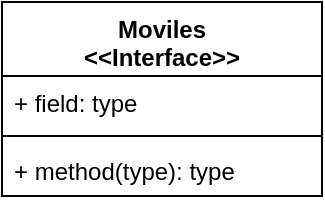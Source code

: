 <mxfile version="11.1.1" type="device"><diagram id="yoMpDMCcUmjJN4zVUWrQ" name="Page-1"><mxGraphModel dx="1342" dy="654" grid="1" gridSize="10" guides="1" tooltips="1" connect="1" arrows="1" fold="1" page="1" pageScale="1" pageWidth="827" pageHeight="1169" math="0" shadow="0"><root><mxCell id="0"/><mxCell id="1" parent="0"/><mxCell id="R3fQeO5sOxD5xzXBB9im-1" value="Moviles&#10;&lt;&lt;Interface&gt;&gt;" style="swimlane;fontStyle=1;align=center;verticalAlign=top;childLayout=stackLayout;horizontal=1;startSize=37;horizontalStack=0;resizeParent=1;resizeParentMax=0;resizeLast=0;collapsible=1;marginBottom=0;" vertex="1" parent="1"><mxGeometry x="40" y="96" width="160" height="97" as="geometry"/></mxCell><mxCell id="R3fQeO5sOxD5xzXBB9im-2" value="+ field: type" style="text;strokeColor=none;fillColor=none;align=left;verticalAlign=top;spacingLeft=4;spacingRight=4;overflow=hidden;rotatable=0;points=[[0,0.5],[1,0.5]];portConstraint=eastwest;" vertex="1" parent="R3fQeO5sOxD5xzXBB9im-1"><mxGeometry y="37" width="160" height="26" as="geometry"/></mxCell><mxCell id="R3fQeO5sOxD5xzXBB9im-3" value="" style="line;strokeWidth=1;fillColor=none;align=left;verticalAlign=middle;spacingTop=-1;spacingLeft=3;spacingRight=3;rotatable=0;labelPosition=right;points=[];portConstraint=eastwest;" vertex="1" parent="R3fQeO5sOxD5xzXBB9im-1"><mxGeometry y="63" width="160" height="8" as="geometry"/></mxCell><mxCell id="R3fQeO5sOxD5xzXBB9im-4" value="+ method(type): type" style="text;strokeColor=none;fillColor=none;align=left;verticalAlign=top;spacingLeft=4;spacingRight=4;overflow=hidden;rotatable=0;points=[[0,0.5],[1,0.5]];portConstraint=eastwest;" vertex="1" parent="R3fQeO5sOxD5xzXBB9im-1"><mxGeometry y="71" width="160" height="26" as="geometry"/></mxCell></root></mxGraphModel></diagram></mxfile>